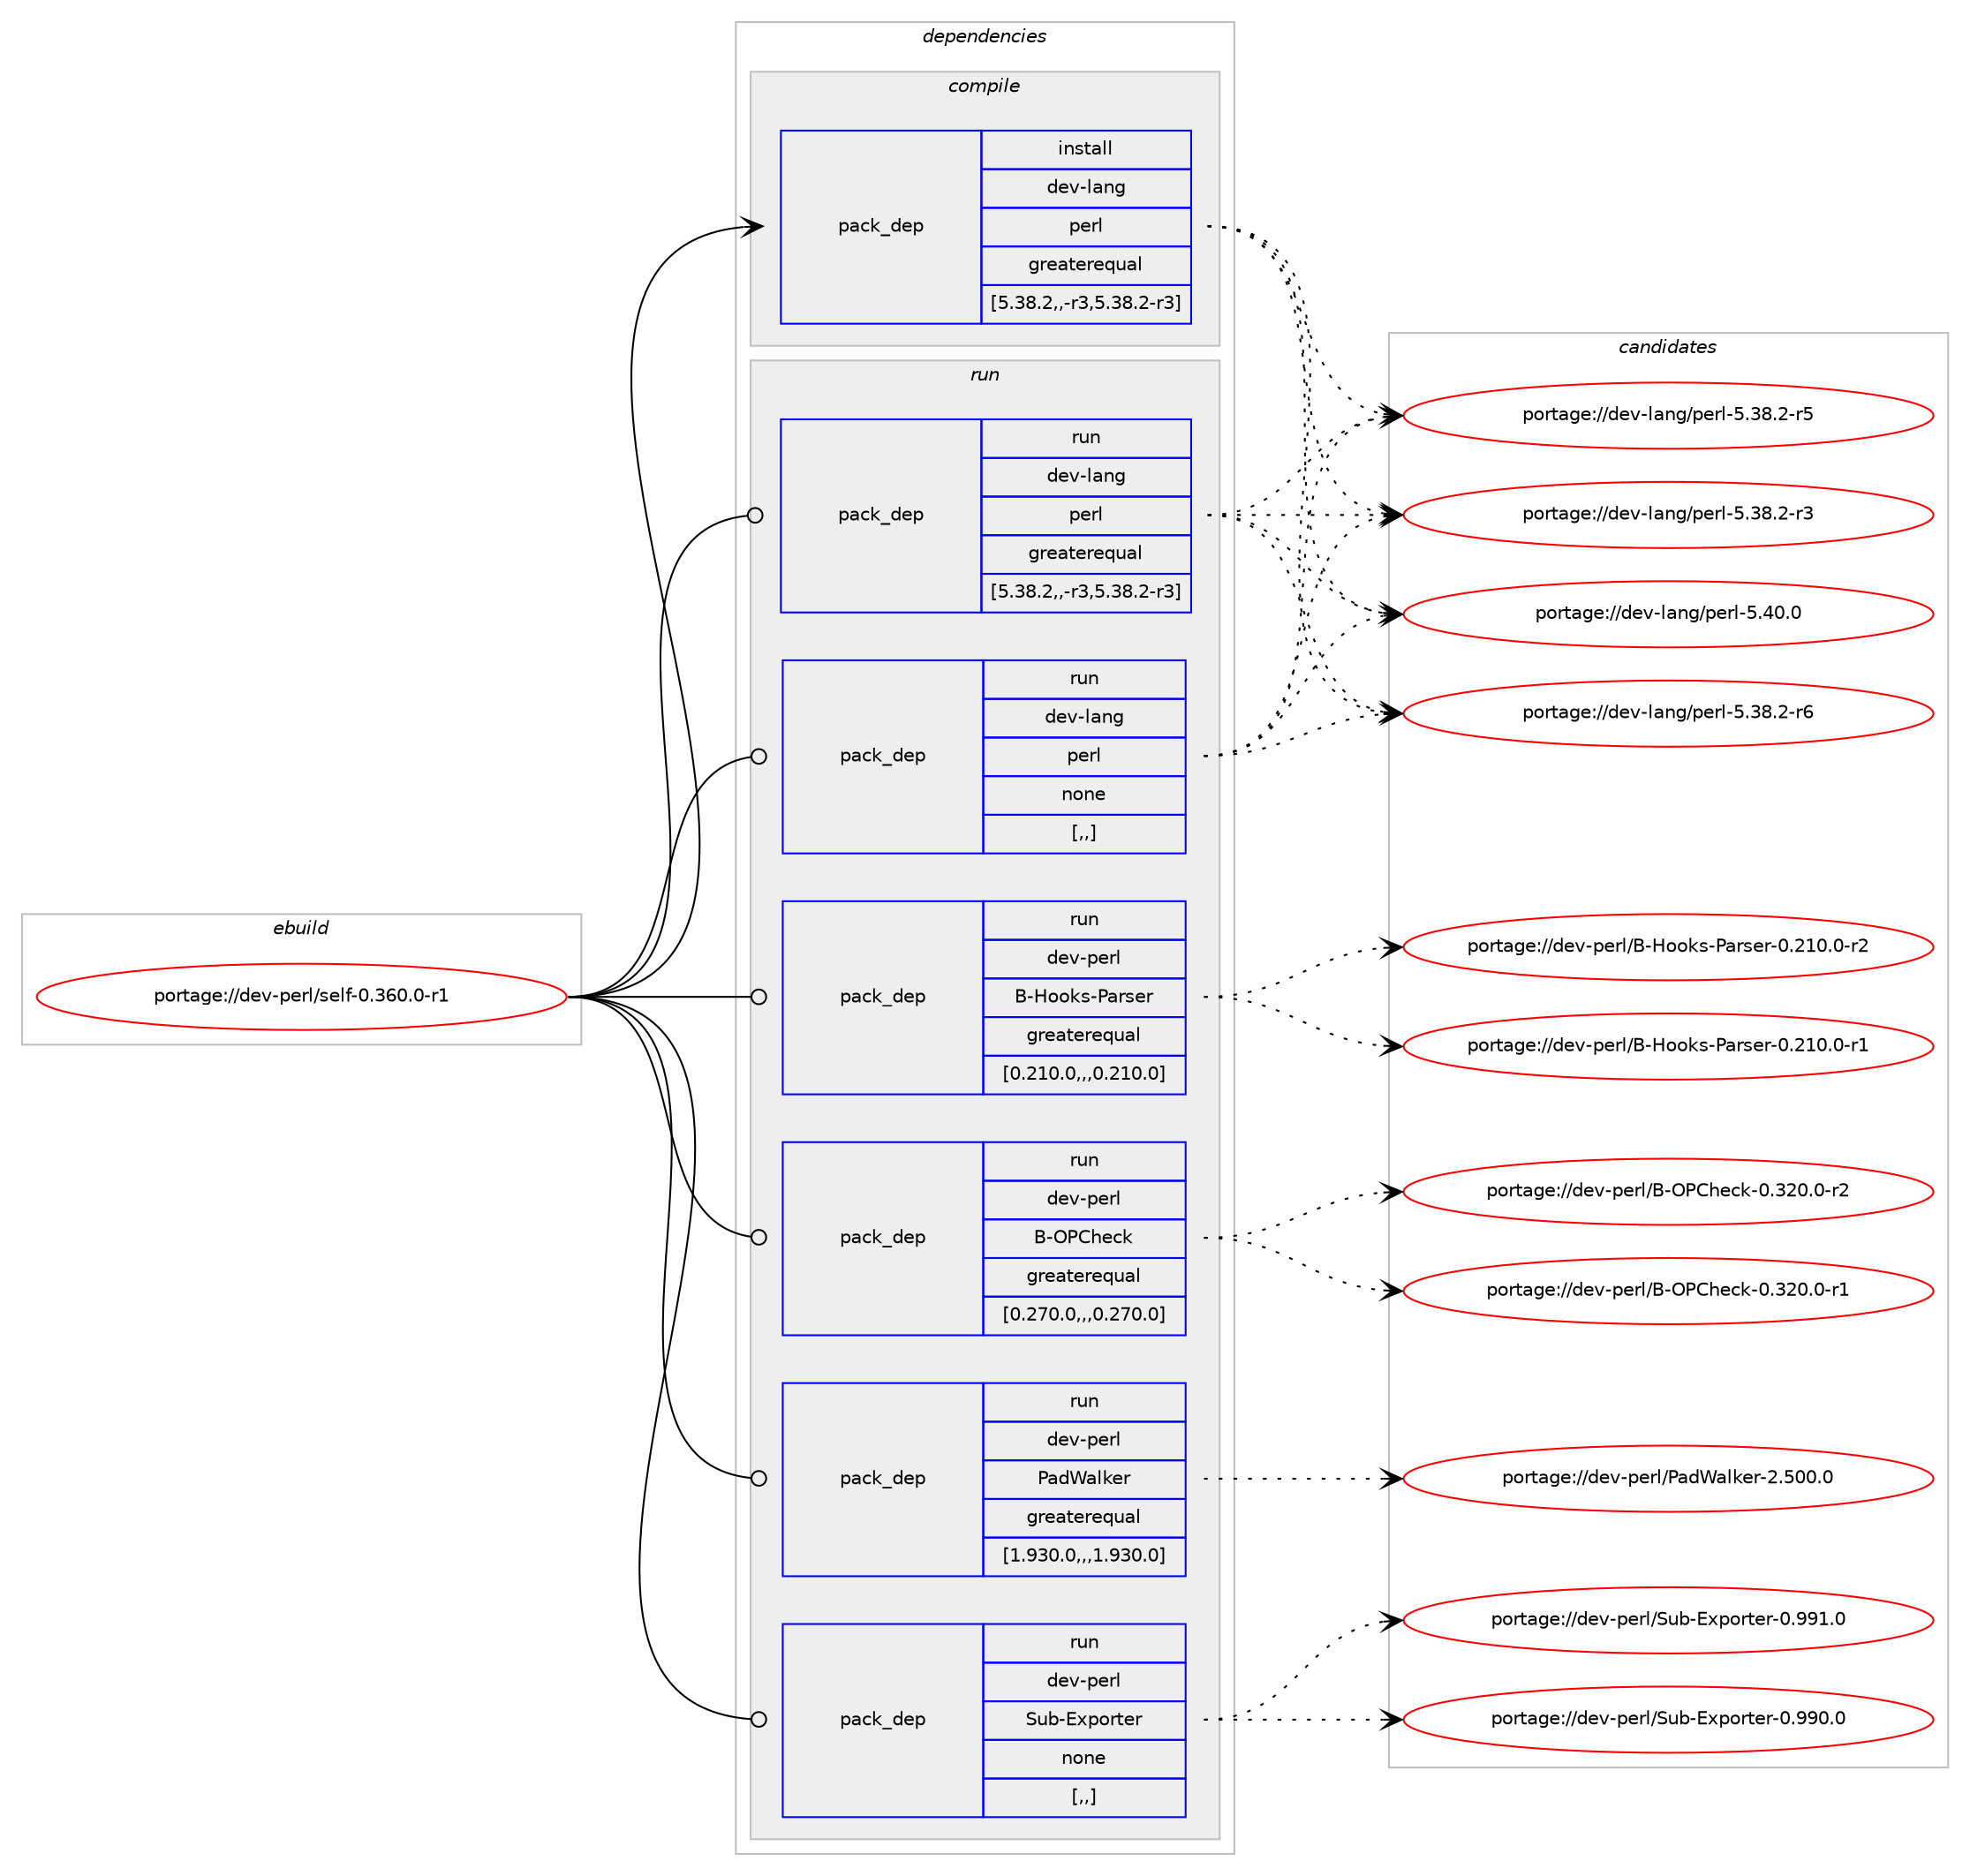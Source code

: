 digraph prolog {

# *************
# Graph options
# *************

newrank=true;
concentrate=true;
compound=true;
graph [rankdir=LR,fontname=Helvetica,fontsize=10,ranksep=1.5];#, ranksep=2.5, nodesep=0.2];
edge  [arrowhead=vee];
node  [fontname=Helvetica,fontsize=10];

# **********
# The ebuild
# **********

subgraph cluster_leftcol {
color=gray;
label=<<i>ebuild</i>>;
id [label="portage://dev-perl/self-0.360.0-r1", color=red, width=4, href="../dev-perl/self-0.360.0-r1.svg"];
}

# ****************
# The dependencies
# ****************

subgraph cluster_midcol {
color=gray;
label=<<i>dependencies</i>>;
subgraph cluster_compile {
fillcolor="#eeeeee";
style=filled;
label=<<i>compile</i>>;
subgraph pack108526 {
dependency139866 [label=<<TABLE BORDER="0" CELLBORDER="1" CELLSPACING="0" CELLPADDING="4" WIDTH="220"><TR><TD ROWSPAN="6" CELLPADDING="30">pack_dep</TD></TR><TR><TD WIDTH="110">install</TD></TR><TR><TD>dev-lang</TD></TR><TR><TD>perl</TD></TR><TR><TD>greaterequal</TD></TR><TR><TD>[5.38.2,,-r3,5.38.2-r3]</TD></TR></TABLE>>, shape=none, color=blue];
}
id:e -> dependency139866:w [weight=20,style="solid",arrowhead="vee"];
}
subgraph cluster_compileandrun {
fillcolor="#eeeeee";
style=filled;
label=<<i>compile and run</i>>;
}
subgraph cluster_run {
fillcolor="#eeeeee";
style=filled;
label=<<i>run</i>>;
subgraph pack108527 {
dependency139867 [label=<<TABLE BORDER="0" CELLBORDER="1" CELLSPACING="0" CELLPADDING="4" WIDTH="220"><TR><TD ROWSPAN="6" CELLPADDING="30">pack_dep</TD></TR><TR><TD WIDTH="110">run</TD></TR><TR><TD>dev-lang</TD></TR><TR><TD>perl</TD></TR><TR><TD>greaterequal</TD></TR><TR><TD>[5.38.2,,-r3,5.38.2-r3]</TD></TR></TABLE>>, shape=none, color=blue];
}
id:e -> dependency139867:w [weight=20,style="solid",arrowhead="odot"];
subgraph pack108528 {
dependency139868 [label=<<TABLE BORDER="0" CELLBORDER="1" CELLSPACING="0" CELLPADDING="4" WIDTH="220"><TR><TD ROWSPAN="6" CELLPADDING="30">pack_dep</TD></TR><TR><TD WIDTH="110">run</TD></TR><TR><TD>dev-lang</TD></TR><TR><TD>perl</TD></TR><TR><TD>none</TD></TR><TR><TD>[,,]</TD></TR></TABLE>>, shape=none, color=blue];
}
id:e -> dependency139868:w [weight=20,style="solid",arrowhead="odot"];
subgraph pack108529 {
dependency139869 [label=<<TABLE BORDER="0" CELLBORDER="1" CELLSPACING="0" CELLPADDING="4" WIDTH="220"><TR><TD ROWSPAN="6" CELLPADDING="30">pack_dep</TD></TR><TR><TD WIDTH="110">run</TD></TR><TR><TD>dev-perl</TD></TR><TR><TD>B-Hooks-Parser</TD></TR><TR><TD>greaterequal</TD></TR><TR><TD>[0.210.0,,,0.210.0]</TD></TR></TABLE>>, shape=none, color=blue];
}
id:e -> dependency139869:w [weight=20,style="solid",arrowhead="odot"];
subgraph pack108530 {
dependency139870 [label=<<TABLE BORDER="0" CELLBORDER="1" CELLSPACING="0" CELLPADDING="4" WIDTH="220"><TR><TD ROWSPAN="6" CELLPADDING="30">pack_dep</TD></TR><TR><TD WIDTH="110">run</TD></TR><TR><TD>dev-perl</TD></TR><TR><TD>B-OPCheck</TD></TR><TR><TD>greaterequal</TD></TR><TR><TD>[0.270.0,,,0.270.0]</TD></TR></TABLE>>, shape=none, color=blue];
}
id:e -> dependency139870:w [weight=20,style="solid",arrowhead="odot"];
subgraph pack108531 {
dependency139871 [label=<<TABLE BORDER="0" CELLBORDER="1" CELLSPACING="0" CELLPADDING="4" WIDTH="220"><TR><TD ROWSPAN="6" CELLPADDING="30">pack_dep</TD></TR><TR><TD WIDTH="110">run</TD></TR><TR><TD>dev-perl</TD></TR><TR><TD>PadWalker</TD></TR><TR><TD>greaterequal</TD></TR><TR><TD>[1.930.0,,,1.930.0]</TD></TR></TABLE>>, shape=none, color=blue];
}
id:e -> dependency139871:w [weight=20,style="solid",arrowhead="odot"];
subgraph pack108532 {
dependency139872 [label=<<TABLE BORDER="0" CELLBORDER="1" CELLSPACING="0" CELLPADDING="4" WIDTH="220"><TR><TD ROWSPAN="6" CELLPADDING="30">pack_dep</TD></TR><TR><TD WIDTH="110">run</TD></TR><TR><TD>dev-perl</TD></TR><TR><TD>Sub-Exporter</TD></TR><TR><TD>none</TD></TR><TR><TD>[,,]</TD></TR></TABLE>>, shape=none, color=blue];
}
id:e -> dependency139872:w [weight=20,style="solid",arrowhead="odot"];
}
}

# **************
# The candidates
# **************

subgraph cluster_choices {
rank=same;
color=gray;
label=<<i>candidates</i>>;

subgraph choice108526 {
color=black;
nodesep=1;
choice10010111845108971101034711210111410845534652484648 [label="portage://dev-lang/perl-5.40.0", color=red, width=4,href="../dev-lang/perl-5.40.0.svg"];
choice100101118451089711010347112101114108455346515646504511454 [label="portage://dev-lang/perl-5.38.2-r6", color=red, width=4,href="../dev-lang/perl-5.38.2-r6.svg"];
choice100101118451089711010347112101114108455346515646504511453 [label="portage://dev-lang/perl-5.38.2-r5", color=red, width=4,href="../dev-lang/perl-5.38.2-r5.svg"];
choice100101118451089711010347112101114108455346515646504511451 [label="portage://dev-lang/perl-5.38.2-r3", color=red, width=4,href="../dev-lang/perl-5.38.2-r3.svg"];
dependency139866:e -> choice10010111845108971101034711210111410845534652484648:w [style=dotted,weight="100"];
dependency139866:e -> choice100101118451089711010347112101114108455346515646504511454:w [style=dotted,weight="100"];
dependency139866:e -> choice100101118451089711010347112101114108455346515646504511453:w [style=dotted,weight="100"];
dependency139866:e -> choice100101118451089711010347112101114108455346515646504511451:w [style=dotted,weight="100"];
}
subgraph choice108527 {
color=black;
nodesep=1;
choice10010111845108971101034711210111410845534652484648 [label="portage://dev-lang/perl-5.40.0", color=red, width=4,href="../dev-lang/perl-5.40.0.svg"];
choice100101118451089711010347112101114108455346515646504511454 [label="portage://dev-lang/perl-5.38.2-r6", color=red, width=4,href="../dev-lang/perl-5.38.2-r6.svg"];
choice100101118451089711010347112101114108455346515646504511453 [label="portage://dev-lang/perl-5.38.2-r5", color=red, width=4,href="../dev-lang/perl-5.38.2-r5.svg"];
choice100101118451089711010347112101114108455346515646504511451 [label="portage://dev-lang/perl-5.38.2-r3", color=red, width=4,href="../dev-lang/perl-5.38.2-r3.svg"];
dependency139867:e -> choice10010111845108971101034711210111410845534652484648:w [style=dotted,weight="100"];
dependency139867:e -> choice100101118451089711010347112101114108455346515646504511454:w [style=dotted,weight="100"];
dependency139867:e -> choice100101118451089711010347112101114108455346515646504511453:w [style=dotted,weight="100"];
dependency139867:e -> choice100101118451089711010347112101114108455346515646504511451:w [style=dotted,weight="100"];
}
subgraph choice108528 {
color=black;
nodesep=1;
choice10010111845108971101034711210111410845534652484648 [label="portage://dev-lang/perl-5.40.0", color=red, width=4,href="../dev-lang/perl-5.40.0.svg"];
choice100101118451089711010347112101114108455346515646504511454 [label="portage://dev-lang/perl-5.38.2-r6", color=red, width=4,href="../dev-lang/perl-5.38.2-r6.svg"];
choice100101118451089711010347112101114108455346515646504511453 [label="portage://dev-lang/perl-5.38.2-r5", color=red, width=4,href="../dev-lang/perl-5.38.2-r5.svg"];
choice100101118451089711010347112101114108455346515646504511451 [label="portage://dev-lang/perl-5.38.2-r3", color=red, width=4,href="../dev-lang/perl-5.38.2-r3.svg"];
dependency139868:e -> choice10010111845108971101034711210111410845534652484648:w [style=dotted,weight="100"];
dependency139868:e -> choice100101118451089711010347112101114108455346515646504511454:w [style=dotted,weight="100"];
dependency139868:e -> choice100101118451089711010347112101114108455346515646504511453:w [style=dotted,weight="100"];
dependency139868:e -> choice100101118451089711010347112101114108455346515646504511451:w [style=dotted,weight="100"];
}
subgraph choice108529 {
color=black;
nodesep=1;
choice100101118451121011141084766457211111110711545809711411510111445484650494846484511450 [label="portage://dev-perl/B-Hooks-Parser-0.210.0-r2", color=red, width=4,href="../dev-perl/B-Hooks-Parser-0.210.0-r2.svg"];
choice100101118451121011141084766457211111110711545809711411510111445484650494846484511449 [label="portage://dev-perl/B-Hooks-Parser-0.210.0-r1", color=red, width=4,href="../dev-perl/B-Hooks-Parser-0.210.0-r1.svg"];
dependency139869:e -> choice100101118451121011141084766457211111110711545809711411510111445484650494846484511450:w [style=dotted,weight="100"];
dependency139869:e -> choice100101118451121011141084766457211111110711545809711411510111445484650494846484511449:w [style=dotted,weight="100"];
}
subgraph choice108530 {
color=black;
nodesep=1;
choice100101118451121011141084766457980671041019910745484651504846484511450 [label="portage://dev-perl/B-OPCheck-0.320.0-r2", color=red, width=4,href="../dev-perl/B-OPCheck-0.320.0-r2.svg"];
choice100101118451121011141084766457980671041019910745484651504846484511449 [label="portage://dev-perl/B-OPCheck-0.320.0-r1", color=red, width=4,href="../dev-perl/B-OPCheck-0.320.0-r1.svg"];
dependency139870:e -> choice100101118451121011141084766457980671041019910745484651504846484511450:w [style=dotted,weight="100"];
dependency139870:e -> choice100101118451121011141084766457980671041019910745484651504846484511449:w [style=dotted,weight="100"];
}
subgraph choice108531 {
color=black;
nodesep=1;
choice1001011184511210111410847809710087971081071011144550465348484648 [label="portage://dev-perl/PadWalker-2.500.0", color=red, width=4,href="../dev-perl/PadWalker-2.500.0.svg"];
dependency139871:e -> choice1001011184511210111410847809710087971081071011144550465348484648:w [style=dotted,weight="100"];
}
subgraph choice108532 {
color=black;
nodesep=1;
choice1001011184511210111410847831179845691201121111141161011144548465757494648 [label="portage://dev-perl/Sub-Exporter-0.991.0", color=red, width=4,href="../dev-perl/Sub-Exporter-0.991.0.svg"];
choice1001011184511210111410847831179845691201121111141161011144548465757484648 [label="portage://dev-perl/Sub-Exporter-0.990.0", color=red, width=4,href="../dev-perl/Sub-Exporter-0.990.0.svg"];
dependency139872:e -> choice1001011184511210111410847831179845691201121111141161011144548465757494648:w [style=dotted,weight="100"];
dependency139872:e -> choice1001011184511210111410847831179845691201121111141161011144548465757484648:w [style=dotted,weight="100"];
}
}

}
